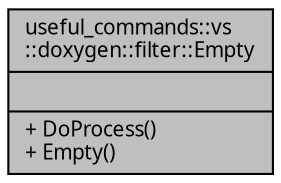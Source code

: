 digraph "useful_commands::vs::doxygen::filter::Empty"
{
 // INTERACTIVE_SVG=YES
  edge [fontname="Verdana",fontsize="10",labelfontname="Verdana",labelfontsize="10"];
  node [fontname="Verdana",fontsize="10",shape=record];
  Node1 [label="{useful_commands::vs\l::doxygen::filter::Empty\n||+ DoProcess()\l+ Empty()\l}",height=0.2,width=0.4,color="black", fillcolor="grey75", style="filled", fontcolor="black"];
}
